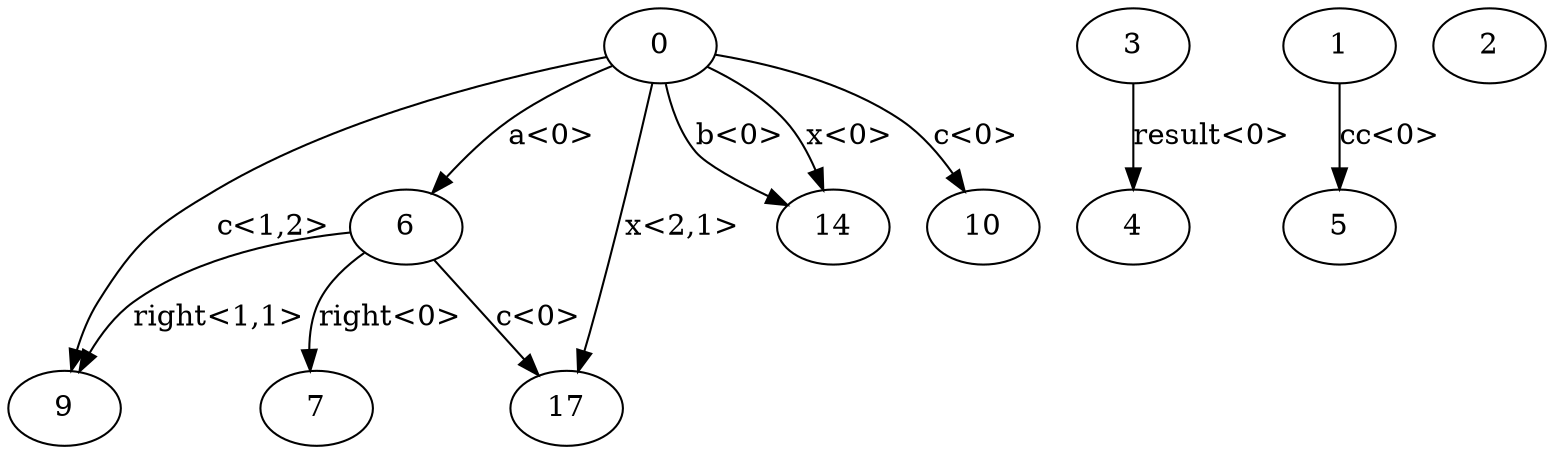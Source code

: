 digraph G {
n6->n17 [label="c<0>"]
n6->n9 [label="right<1,1>"]
n6->n7 [label="right<0>"]
n0->n14 [label="b<0>"]
n0->n10 [label="c<0>"]
n0->n14 [label="x<0>"]
n0->n17 [label="x<2,1>"]
n0->n9 [label="c<1,2>"]
n0->n6 [label="a<0>"]
n14[label="14"]
n0[label="0"]
n17[label="17"]
n6[label="6"]
n7[label="7"]
n9[label="9"]
n10[label="10"]
n3->n4 [label="result<0>"]
n3[label="3"]
n4[label="4"]
n1->n5 [label="cc<0>"]
n1[label="1"]
n5[label="5"]
n2[label="2"]
}
